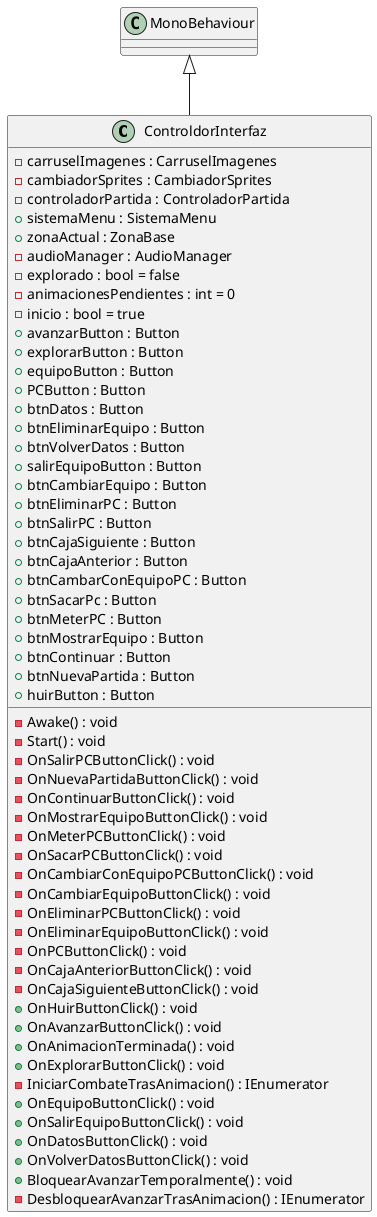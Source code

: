 @startuml
class ControldorInterfaz {
    - carruselImagenes : CarruselImagenes
    - cambiadorSprites : CambiadorSprites
    - controladorPartida : ControladorPartida
    + sistemaMenu : SistemaMenu
    + zonaActual : ZonaBase
    - audioManager : AudioManager
    - explorado : bool = false
    - animacionesPendientes : int = 0
    - inicio : bool = true
    + avanzarButton : Button
    + explorarButton : Button
    + equipoButton : Button
    + PCButton : Button
    + btnDatos : Button
    + btnEliminarEquipo : Button
    + btnVolverDatos : Button
    + salirEquipoButton : Button
    + btnCambiarEquipo : Button
    + btnEliminarPC : Button
    + btnSalirPC : Button
    + btnCajaSiguiente : Button
    + btnCajaAnterior : Button
    + btnCambarConEquipoPC : Button
    + btnSacarPc : Button
    + btnMeterPC : Button
    + btnMostrarEquipo : Button
    + btnContinuar : Button
    + btnNuevaPartida : Button
    + huirButton : Button
    - Awake() : void
    - Start() : void
    - OnSalirPCButtonClick() : void
    - OnNuevaPartidaButtonClick() : void
    - OnContinuarButtonClick() : void
    - OnMostrarEquipoButtonClick() : void
    - OnMeterPCButtonClick() : void
    - OnSacarPCButtonClick() : void
    - OnCambiarConEquipoPCButtonClick() : void
    - OnCambiarEquipoButtonClick() : void
    - OnEliminarPCButtonClick() : void
    - OnEliminarEquipoButtonClick() : void
    - OnPCButtonClick() : void
    - OnCajaAnteriorButtonClick() : void
    - OnCajaSiguienteButtonClick() : void
    + OnHuirButtonClick() : void
    + OnAvanzarButtonClick() : void
    + OnAnimacionTerminada() : void
    + OnExplorarButtonClick() : void
    - IniciarCombateTrasAnimacion() : IEnumerator
    + OnEquipoButtonClick() : void
    + OnSalirEquipoButtonClick() : void
    + OnDatosButtonClick() : void
    + OnVolverDatosButtonClick() : void
    + BloquearAvanzarTemporalmente() : void
    - DesbloquearAvanzarTrasAnimacion() : IEnumerator
}
MonoBehaviour <|-- ControldorInterfaz
@enduml
